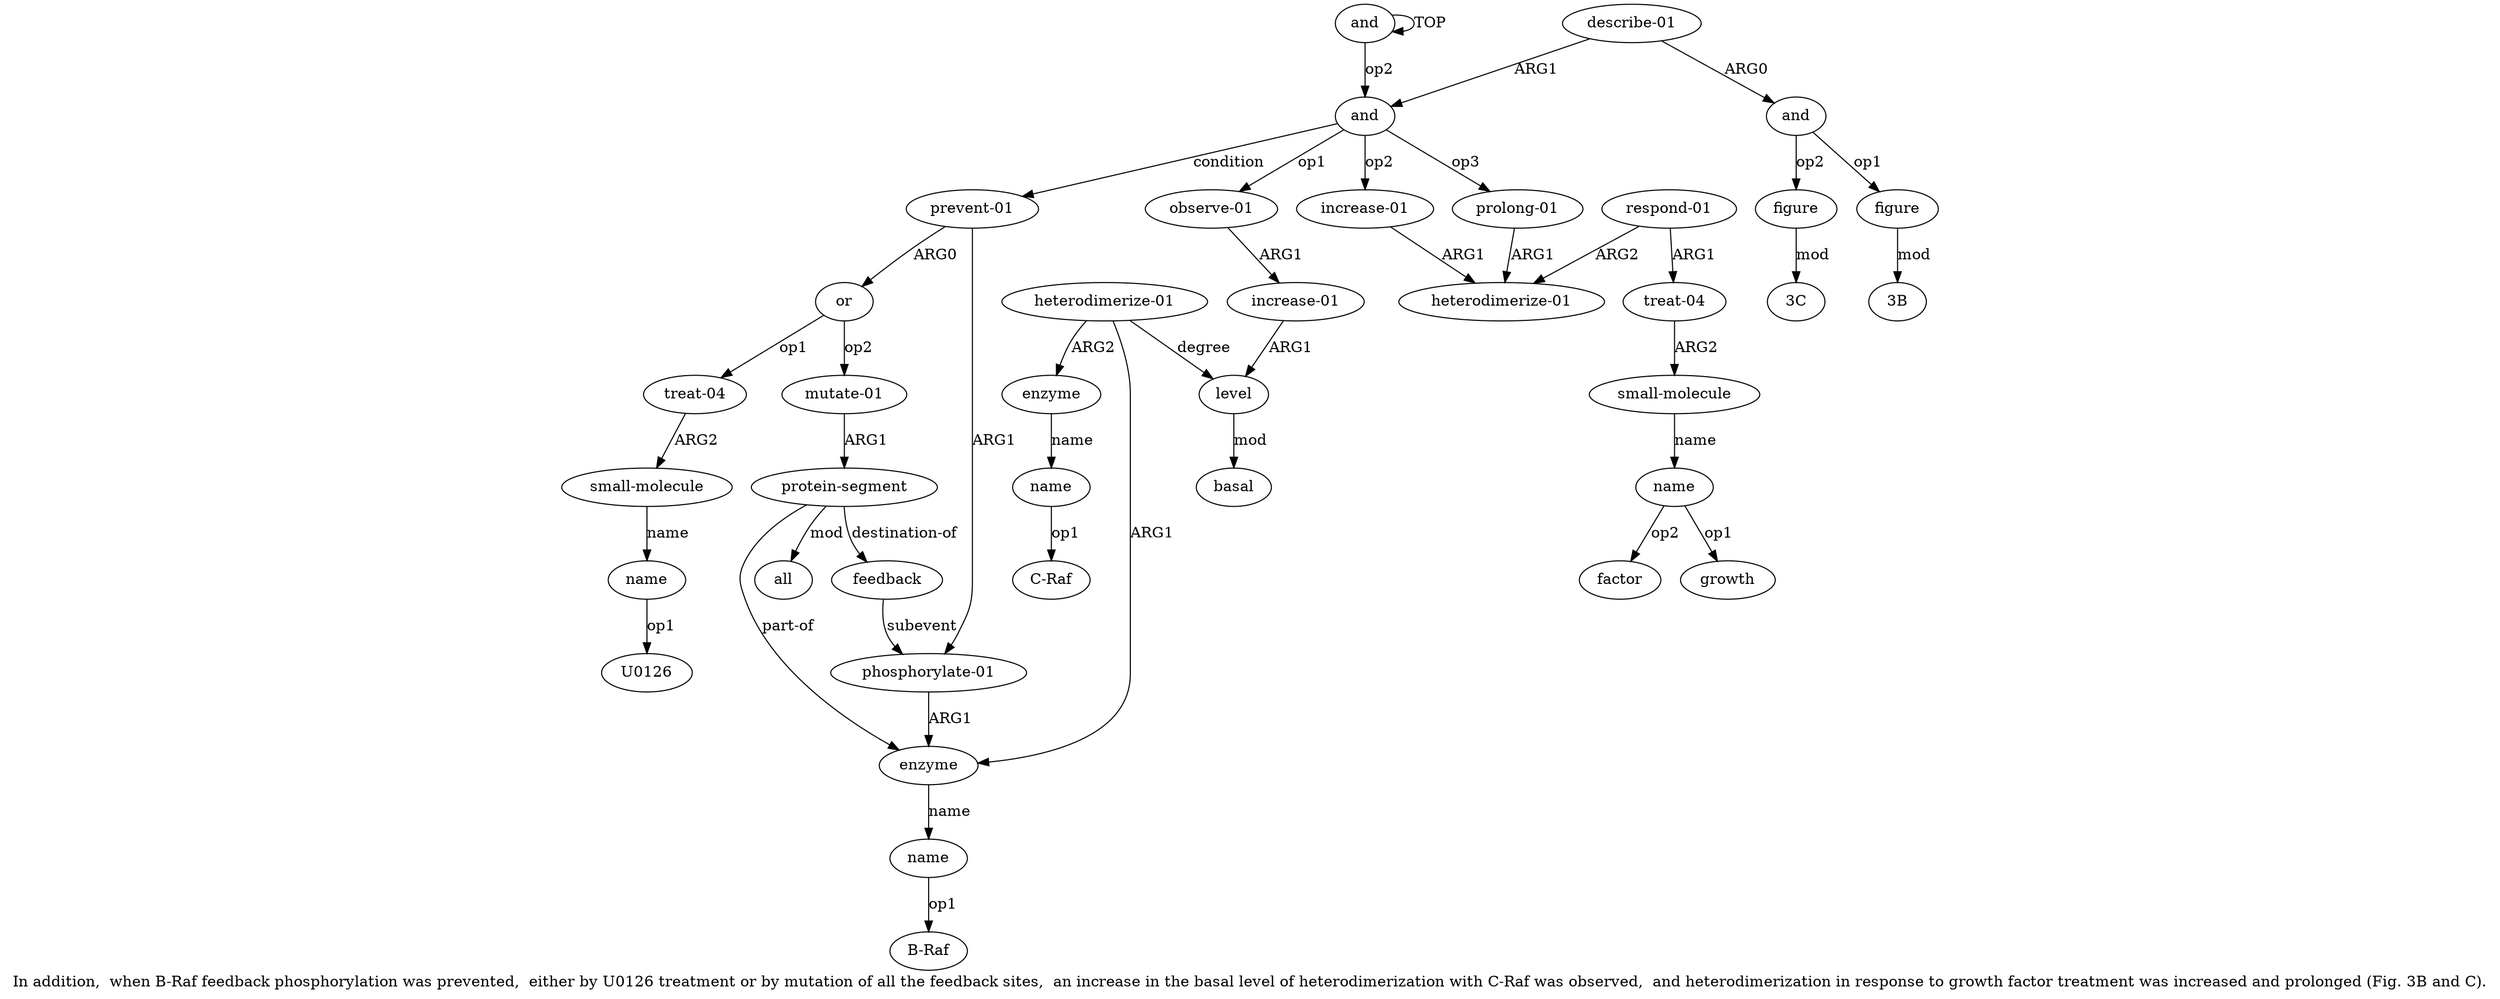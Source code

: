 digraph  {
	graph [label="In addition,  when B-Raf feedback phosphorylation was prevented,  either by U0126 treatment or by mutation of all the feedback sites,  \
an increase in the basal level of heterodimerization with C-Raf was observed,  and heterodimerization in response to growth factor \
treatment was increased and prolonged (Fig. 3B and C)."];
	node [label="\N"];
	a20	 [color=black,
		gold_ind=20,
		gold_label=name,
		label=name,
		test_ind=20,
		test_label=name];
	"a20 U0126"	 [color=black,
		gold_ind=-1,
		gold_label=U0126,
		label=U0126,
		test_ind=-1,
		test_label=U0126];
	a20 -> "a20 U0126" [key=0,
	color=black,
	gold_label=op1,
	label=op1,
	test_label=op1];
a21 [color=black,
	gold_ind=21,
	gold_label="mutate-01",
	label="mutate-01",
	test_ind=21,
	test_label="mutate-01"];
a22 [color=black,
	gold_ind=22,
	gold_label="protein-segment",
	label="protein-segment",
	test_ind=22,
	test_label="protein-segment"];
a21 -> a22 [key=0,
color=black,
gold_label=ARG1,
label=ARG1,
test_label=ARG1];
a23 [color=black,
gold_ind=23,
gold_label=all,
label=all,
test_ind=23,
test_label=all];
a22 -> a23 [key=0,
color=black,
gold_label=mod,
label=mod,
test_label=mod];
a25 [color=black,
gold_ind=25,
gold_label=enzyme,
label=enzyme,
test_ind=25,
test_label=enzyme];
a22 -> a25 [key=0,
color=black,
gold_label="part-of",
label="part-of",
test_label="part-of"];
a27 [color=black,
gold_ind=27,
gold_label=feedback,
label=feedback,
test_ind=27,
test_label=feedback];
a22 -> a27 [key=0,
color=black,
gold_label="destination-of",
label="destination-of",
test_label="destination-of"];
a24 [color=black,
gold_ind=24,
gold_label="phosphorylate-01",
label="phosphorylate-01",
test_ind=24,
test_label="phosphorylate-01"];
a24 -> a25 [key=0,
color=black,
gold_label=ARG1,
label=ARG1,
test_label=ARG1];
a26 [color=black,
gold_ind=26,
gold_label=name,
label=name,
test_ind=26,
test_label=name];
a25 -> a26 [key=0,
color=black,
gold_label=name,
label=name,
test_label=name];
"a26 B-Raf" [color=black,
gold_ind=-1,
gold_label="B-Raf",
label="B-Raf",
test_ind=-1,
test_label="B-Raf"];
a26 -> "a26 B-Raf" [key=0,
color=black,
gold_label=op1,
label=op1,
test_label=op1];
a27 -> a24 [key=0,
color=black,
gold_label=subevent,
label=subevent,
test_label=subevent];
a28 [color=black,
gold_ind=28,
gold_label="describe-01",
label="describe-01",
test_ind=28,
test_label="describe-01"];
a29 [color=black,
gold_ind=29,
gold_label=and,
label=and,
test_ind=29,
test_label=and];
a28 -> a29 [key=0,
color=black,
gold_label=ARG0,
label=ARG0,
test_label=ARG0];
a1 [color=black,
gold_ind=1,
gold_label=and,
label=and,
test_ind=1,
test_label=and];
a28 -> a1 [key=0,
color=black,
gold_label=ARG1,
label=ARG1,
test_label=ARG1];
a31 [color=black,
gold_ind=31,
gold_label=figure,
label=figure,
test_ind=31,
test_label=figure];
a29 -> a31 [key=0,
color=black,
gold_label=op2,
label=op2,
test_label=op2];
a30 [color=black,
gold_ind=30,
gold_label=figure,
label=figure,
test_ind=30,
test_label=figure];
a29 -> a30 [key=0,
color=black,
gold_label=op1,
label=op1,
test_label=op1];
"a31 3C" [color=black,
gold_ind=-1,
gold_label="3C",
label="3C",
test_ind=-1,
test_label="3C"];
a31 -> "a31 3C" [key=0,
color=black,
gold_label=mod,
label=mod,
test_label=mod];
"a30 3B" [color=black,
gold_ind=-1,
gold_label="3B",
label="3B",
test_ind=-1,
test_label="3B"];
a30 -> "a30 3B" [key=0,
color=black,
gold_label=mod,
label=mod,
test_label=mod];
"a14 growth" [color=black,
gold_ind=-1,
gold_label=growth,
label=growth,
test_ind=-1,
test_label=growth];
a15 [color=black,
gold_ind=15,
gold_label="prolong-01",
label="prolong-01",
test_ind=15,
test_label="prolong-01"];
a10 [color=black,
gold_ind=10,
gold_label="heterodimerize-01",
label="heterodimerize-01",
test_ind=10,
test_label="heterodimerize-01"];
a15 -> a10 [key=0,
color=black,
gold_label=ARG1,
label=ARG1,
test_label=ARG1];
a14 [color=black,
gold_ind=14,
gold_label=name,
label=name,
test_ind=14,
test_label=name];
a14 -> "a14 growth" [key=0,
color=black,
gold_label=op1,
label=op1,
test_label=op1];
"a14 factor" [color=black,
gold_ind=-1,
gold_label=factor,
label=factor,
test_ind=-1,
test_label=factor];
a14 -> "a14 factor" [key=0,
color=black,
gold_label=op2,
label=op2,
test_label=op2];
a17 [color=black,
gold_ind=17,
gold_label=or,
label=or,
test_ind=17,
test_label=or];
a17 -> a21 [key=0,
color=black,
gold_label=op2,
label=op2,
test_label=op2];
a18 [color=black,
gold_ind=18,
gold_label="treat-04",
label="treat-04",
test_ind=18,
test_label="treat-04"];
a17 -> a18 [key=0,
color=black,
gold_label=op1,
label=op1,
test_label=op1];
a16 [color=black,
gold_ind=16,
gold_label="prevent-01",
label="prevent-01",
test_ind=16,
test_label="prevent-01"];
a16 -> a24 [key=0,
color=black,
gold_label=ARG1,
label=ARG1,
test_label=ARG1];
a16 -> a17 [key=0,
color=black,
gold_label=ARG0,
label=ARG0,
test_label=ARG0];
a11 [color=black,
gold_ind=11,
gold_label="respond-01",
label="respond-01",
test_ind=11,
test_label="respond-01"];
a11 -> a10 [key=0,
color=black,
gold_label=ARG2,
label=ARG2,
test_label=ARG2];
a12 [color=black,
gold_ind=12,
gold_label="treat-04",
label="treat-04",
test_ind=12,
test_label="treat-04"];
a11 -> a12 [key=0,
color=black,
gold_label=ARG1,
label=ARG1,
test_label=ARG1];
a13 [color=black,
gold_ind=13,
gold_label="small-molecule",
label="small-molecule",
test_ind=13,
test_label="small-molecule"];
a13 -> a14 [key=0,
color=black,
gold_label=name,
label=name,
test_label=name];
a12 -> a13 [key=0,
color=black,
gold_label=ARG2,
label=ARG2,
test_label=ARG2];
a19 [color=black,
gold_ind=19,
gold_label="small-molecule",
label="small-molecule",
test_ind=19,
test_label="small-molecule"];
a19 -> a20 [key=0,
color=black,
gold_label=name,
label=name,
test_label=name];
a18 -> a19 [key=0,
color=black,
gold_label=ARG2,
label=ARG2,
test_label=ARG2];
a1 -> a15 [key=0,
color=black,
gold_label=op3,
label=op3,
test_label=op3];
a1 -> a16 [key=0,
color=black,
gold_label=condition,
label=condition,
test_label=condition];
a2 [color=black,
gold_ind=2,
gold_label="observe-01",
label="observe-01",
test_ind=2,
test_label="observe-01"];
a1 -> a2 [key=0,
color=black,
gold_label=op1,
label=op1,
test_label=op1];
a9 [color=black,
gold_ind=9,
gold_label="increase-01",
label="increase-01",
test_ind=9,
test_label="increase-01"];
a1 -> a9 [key=0,
color=black,
gold_label=op2,
label=op2,
test_label=op2];
a0 [color=black,
gold_ind=0,
gold_label=and,
label=and,
test_ind=0,
test_label=and];
a0 -> a1 [key=0,
color=black,
gold_label=op2,
label=op2,
test_label=op2];
a0 -> a0 [key=0,
color=black,
gold_label=TOP,
label=TOP,
test_label=TOP];
a3 [color=black,
gold_ind=3,
gold_label="increase-01",
label="increase-01",
test_ind=3,
test_label="increase-01"];
a4 [color=black,
gold_ind=4,
gold_label=level,
label=level,
test_ind=4,
test_label=level];
a3 -> a4 [key=0,
color=black,
gold_label=ARG1,
label=ARG1,
test_label=ARG1];
a2 -> a3 [key=0,
color=black,
gold_label=ARG1,
label=ARG1,
test_label=ARG1];
a5 [color=black,
gold_ind=5,
gold_label=basal,
label=basal,
test_ind=5,
test_label=basal];
a4 -> a5 [key=0,
color=black,
gold_label=mod,
label=mod,
test_label=mod];
a7 [color=black,
gold_ind=7,
gold_label=enzyme,
label=enzyme,
test_ind=7,
test_label=enzyme];
a8 [color=black,
gold_ind=8,
gold_label=name,
label=name,
test_ind=8,
test_label=name];
a7 -> a8 [key=0,
color=black,
gold_label=name,
label=name,
test_label=name];
a6 [color=black,
gold_ind=6,
gold_label="heterodimerize-01",
label="heterodimerize-01",
test_ind=6,
test_label="heterodimerize-01"];
a6 -> a25 [key=0,
color=black,
gold_label=ARG1,
label=ARG1,
test_label=ARG1];
a6 -> a4 [key=0,
color=black,
gold_label=degree,
label=degree,
test_label=degree];
a6 -> a7 [key=0,
color=black,
gold_label=ARG2,
label=ARG2,
test_label=ARG2];
a9 -> a10 [key=0,
color=black,
gold_label=ARG1,
label=ARG1,
test_label=ARG1];
"a8 C-Raf" [color=black,
gold_ind=-1,
gold_label="C-Raf",
label="C-Raf",
test_ind=-1,
test_label="C-Raf"];
a8 -> "a8 C-Raf" [key=0,
color=black,
gold_label=op1,
label=op1,
test_label=op1];
}
